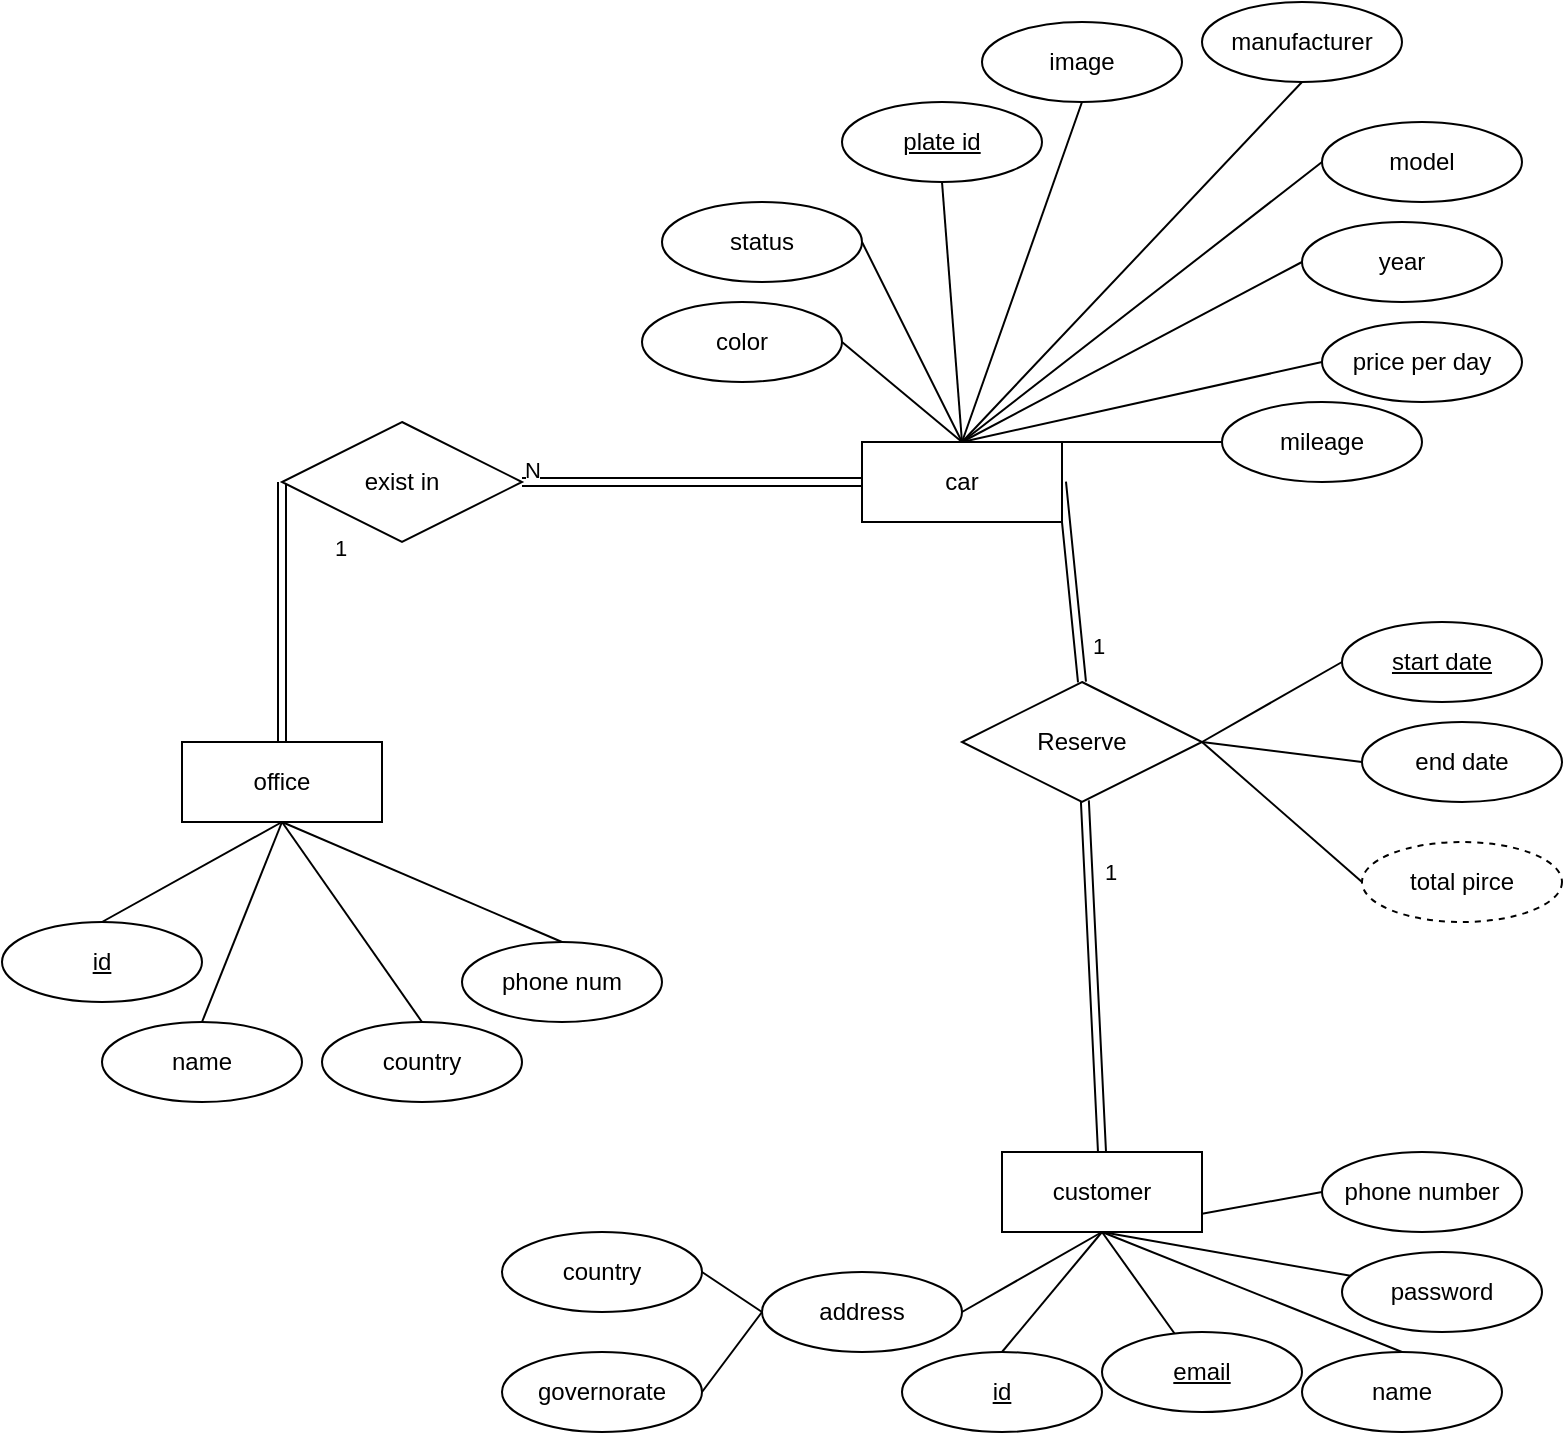 <mxfile>
    <diagram name="Page-1" id="FfChdXU08udidf43iM9x">
        <mxGraphModel dx="543" dy="419" grid="1" gridSize="10" guides="1" tooltips="1" connect="1" arrows="1" fold="1" page="1" pageScale="1" pageWidth="827" pageHeight="1169" math="0" shadow="0">
            <root>
                <mxCell id="0"/>
                <mxCell id="1" parent="0"/>
                <mxCell id="0lUVdutDb5STWCz8hCA1-1" style="rounded=0;orthogonalLoop=1;jettySize=auto;html=1;exitX=0.5;exitY=0;exitDx=0;exitDy=0;shape=link;" parent="1" source="0lUVdutDb5STWCz8hCA1-9" target="0lUVdutDb5STWCz8hCA1-39" edge="1">
                    <mxGeometry relative="1" as="geometry"/>
                </mxCell>
                <mxCell id="0lUVdutDb5STWCz8hCA1-2" value="1" style="edgeLabel;html=1;align=center;verticalAlign=middle;resizable=0;points=[];" parent="0lUVdutDb5STWCz8hCA1-1" connectable="0" vertex="1">
                    <mxGeometry x="0.563" y="3" relative="1" as="geometry">
                        <mxPoint x="13" y="-3" as="offset"/>
                    </mxGeometry>
                </mxCell>
                <mxCell id="0lUVdutDb5STWCz8hCA1-3" style="rounded=0;orthogonalLoop=1;jettySize=auto;html=1;exitX=0.5;exitY=1;exitDx=0;exitDy=0;entryX=0.5;entryY=0;entryDx=0;entryDy=0;endArrow=none;endFill=0;" parent="1" source="0lUVdutDb5STWCz8hCA1-9" target="0lUVdutDb5STWCz8hCA1-30" edge="1">
                    <mxGeometry relative="1" as="geometry"/>
                </mxCell>
                <mxCell id="0lUVdutDb5STWCz8hCA1-4" style="rounded=0;orthogonalLoop=1;jettySize=auto;html=1;exitX=0.5;exitY=1;exitDx=0;exitDy=0;endArrow=none;endFill=0;" parent="1" source="0lUVdutDb5STWCz8hCA1-9" target="0lUVdutDb5STWCz8hCA1-28" edge="1">
                    <mxGeometry relative="1" as="geometry"/>
                </mxCell>
                <mxCell id="0lUVdutDb5STWCz8hCA1-5" style="rounded=0;orthogonalLoop=1;jettySize=auto;html=1;exitX=0.5;exitY=1;exitDx=0;exitDy=0;entryX=0;entryY=0.5;entryDx=0;entryDy=0;endArrow=none;endFill=0;" parent="1" source="0lUVdutDb5STWCz8hCA1-9" target="0lUVdutDb5STWCz8hCA1-32" edge="1">
                    <mxGeometry relative="1" as="geometry"/>
                </mxCell>
                <mxCell id="0lUVdutDb5STWCz8hCA1-6" style="rounded=0;orthogonalLoop=1;jettySize=auto;html=1;exitX=0.5;exitY=1;exitDx=0;exitDy=0;entryX=1;entryY=0.5;entryDx=0;entryDy=0;endArrow=none;endFill=0;" parent="1" source="0lUVdutDb5STWCz8hCA1-9" target="0lUVdutDb5STWCz8hCA1-35" edge="1">
                    <mxGeometry relative="1" as="geometry"/>
                </mxCell>
                <mxCell id="0lUVdutDb5STWCz8hCA1-7" style="rounded=0;orthogonalLoop=1;jettySize=auto;html=1;exitX=0.5;exitY=1;exitDx=0;exitDy=0;endArrow=none;endFill=0;" parent="1" source="0lUVdutDb5STWCz8hCA1-9" target="0lUVdutDb5STWCz8hCA1-29" edge="1">
                    <mxGeometry relative="1" as="geometry"/>
                </mxCell>
                <mxCell id="0lUVdutDb5STWCz8hCA1-8" style="rounded=0;orthogonalLoop=1;jettySize=auto;html=1;exitX=0.5;exitY=1;exitDx=0;exitDy=0;entryX=0.5;entryY=0;entryDx=0;entryDy=0;endArrow=none;endFill=0;" parent="1" source="0lUVdutDb5STWCz8hCA1-9" target="0lUVdutDb5STWCz8hCA1-31" edge="1">
                    <mxGeometry relative="1" as="geometry"/>
                </mxCell>
                <mxCell id="0lUVdutDb5STWCz8hCA1-9" value="customer" style="whiteSpace=wrap;html=1;align=center;" parent="1" vertex="1">
                    <mxGeometry x="520" y="585" width="100" height="40" as="geometry"/>
                </mxCell>
                <mxCell id="0lUVdutDb5STWCz8hCA1-10" style="rounded=0;orthogonalLoop=1;jettySize=auto;html=1;exitX=0.5;exitY=0;exitDx=0;exitDy=0;entryX=0;entryY=0.5;entryDx=0;entryDy=0;endArrow=none;endFill=0;" parent="1" source="0lUVdutDb5STWCz8hCA1-20" target="0lUVdutDb5STWCz8hCA1-24" edge="1">
                    <mxGeometry relative="1" as="geometry"/>
                </mxCell>
                <mxCell id="0lUVdutDb5STWCz8hCA1-11" style="rounded=0;orthogonalLoop=1;jettySize=auto;html=1;exitX=0.5;exitY=0;exitDx=0;exitDy=0;entryX=0;entryY=0.5;entryDx=0;entryDy=0;endArrow=none;endFill=0;" parent="1" source="0lUVdutDb5STWCz8hCA1-20" target="0lUVdutDb5STWCz8hCA1-25" edge="1">
                    <mxGeometry relative="1" as="geometry"/>
                </mxCell>
                <mxCell id="0lUVdutDb5STWCz8hCA1-12" style="rounded=0;orthogonalLoop=1;jettySize=auto;html=1;exitX=0.5;exitY=0;exitDx=0;exitDy=0;entryX=0.5;entryY=1;entryDx=0;entryDy=0;endArrow=none;endFill=0;" parent="1" source="0lUVdutDb5STWCz8hCA1-20" target="0lUVdutDb5STWCz8hCA1-23" edge="1">
                    <mxGeometry relative="1" as="geometry"/>
                </mxCell>
                <mxCell id="0lUVdutDb5STWCz8hCA1-13" style="rounded=0;orthogonalLoop=1;jettySize=auto;html=1;exitX=0.5;exitY=0;exitDx=0;exitDy=0;entryX=1;entryY=0.5;entryDx=0;entryDy=0;endArrow=none;endFill=0;" parent="1" source="0lUVdutDb5STWCz8hCA1-20" target="0lUVdutDb5STWCz8hCA1-22" edge="1">
                    <mxGeometry relative="1" as="geometry"/>
                </mxCell>
                <mxCell id="0lUVdutDb5STWCz8hCA1-14" style="rounded=0;orthogonalLoop=1;jettySize=auto;html=1;exitX=0.5;exitY=0;exitDx=0;exitDy=0;entryX=0;entryY=0.5;entryDx=0;entryDy=0;endArrow=none;endFill=0;" parent="1" source="0lUVdutDb5STWCz8hCA1-20" target="0lUVdutDb5STWCz8hCA1-26" edge="1">
                    <mxGeometry relative="1" as="geometry"/>
                </mxCell>
                <mxCell id="0lUVdutDb5STWCz8hCA1-15" style="rounded=0;orthogonalLoop=1;jettySize=auto;html=1;exitX=0.5;exitY=0;exitDx=0;exitDy=0;entryX=0;entryY=0.5;entryDx=0;entryDy=0;endArrow=none;endFill=0;" parent="1" source="0lUVdutDb5STWCz8hCA1-20" target="0lUVdutDb5STWCz8hCA1-27" edge="1">
                    <mxGeometry relative="1" as="geometry"/>
                </mxCell>
                <mxCell id="0lUVdutDb5STWCz8hCA1-16" style="rounded=0;orthogonalLoop=1;jettySize=auto;html=1;exitX=0.5;exitY=0;exitDx=0;exitDy=0;entryX=1;entryY=0.5;entryDx=0;entryDy=0;endArrow=none;endFill=0;" parent="1" source="0lUVdutDb5STWCz8hCA1-20" target="0lUVdutDb5STWCz8hCA1-21" edge="1">
                    <mxGeometry relative="1" as="geometry"/>
                </mxCell>
                <mxCell id="0lUVdutDb5STWCz8hCA1-17" style="rounded=0;orthogonalLoop=1;jettySize=auto;html=1;exitX=1;exitY=0.5;exitDx=0;exitDy=0;entryX=0.5;entryY=0;entryDx=0;entryDy=0;shape=link;" parent="1" source="0lUVdutDb5STWCz8hCA1-20" target="0lUVdutDb5STWCz8hCA1-39" edge="1">
                    <mxGeometry relative="1" as="geometry"/>
                </mxCell>
                <mxCell id="0lUVdutDb5STWCz8hCA1-18" value="1" style="edgeLabel;html=1;align=center;verticalAlign=middle;resizable=0;points=[];" parent="0lUVdutDb5STWCz8hCA1-17" connectable="0" vertex="1">
                    <mxGeometry x="0.604" relative="1" as="geometry">
                        <mxPoint x="10" y="2" as="offset"/>
                    </mxGeometry>
                </mxCell>
                <mxCell id="0lUVdutDb5STWCz8hCA1-19" style="rounded=0;orthogonalLoop=1;jettySize=auto;html=1;exitX=0.5;exitY=0;exitDx=0;exitDy=0;entryX=0.5;entryY=1;entryDx=0;entryDy=0;endArrow=none;endFill=0;" parent="1" source="0lUVdutDb5STWCz8hCA1-20" target="0lUVdutDb5STWCz8hCA1-59" edge="1">
                    <mxGeometry relative="1" as="geometry"/>
                </mxCell>
                <mxCell id="3" style="html=1;exitX=0.5;exitY=0;exitDx=0;exitDy=0;entryX=0.5;entryY=1;entryDx=0;entryDy=0;endArrow=none;endFill=0;" edge="1" parent="1" source="0lUVdutDb5STWCz8hCA1-20" target="2">
                    <mxGeometry relative="1" as="geometry"/>
                </mxCell>
                <mxCell id="0lUVdutDb5STWCz8hCA1-20" value="car" style="whiteSpace=wrap;html=1;align=center;" parent="1" vertex="1">
                    <mxGeometry x="450" y="230" width="100" height="40" as="geometry"/>
                </mxCell>
                <mxCell id="0lUVdutDb5STWCz8hCA1-21" value="color" style="ellipse;whiteSpace=wrap;html=1;align=center;" parent="1" vertex="1">
                    <mxGeometry x="340" y="160" width="100" height="40" as="geometry"/>
                </mxCell>
                <mxCell id="0lUVdutDb5STWCz8hCA1-22" value="status" style="ellipse;whiteSpace=wrap;html=1;align=center;" parent="1" vertex="1">
                    <mxGeometry x="350" y="110" width="100" height="40" as="geometry"/>
                </mxCell>
                <mxCell id="0lUVdutDb5STWCz8hCA1-23" value="&lt;u&gt;plate id&lt;/u&gt;" style="ellipse;whiteSpace=wrap;html=1;align=center;" parent="1" vertex="1">
                    <mxGeometry x="440" y="60" width="100" height="40" as="geometry"/>
                </mxCell>
                <mxCell id="0lUVdutDb5STWCz8hCA1-24" value="year" style="ellipse;whiteSpace=wrap;html=1;align=center;" parent="1" vertex="1">
                    <mxGeometry x="670" y="120" width="100" height="40" as="geometry"/>
                </mxCell>
                <mxCell id="0lUVdutDb5STWCz8hCA1-25" value="model" style="ellipse;whiteSpace=wrap;html=1;align=center;" parent="1" vertex="1">
                    <mxGeometry x="680" y="70" width="100" height="40" as="geometry"/>
                </mxCell>
                <mxCell id="0lUVdutDb5STWCz8hCA1-26" value="mileage" style="ellipse;whiteSpace=wrap;html=1;align=center;" parent="1" vertex="1">
                    <mxGeometry x="630" y="210" width="100" height="40" as="geometry"/>
                </mxCell>
                <mxCell id="0lUVdutDb5STWCz8hCA1-27" value="price per day" style="ellipse;whiteSpace=wrap;html=1;align=center;" parent="1" vertex="1">
                    <mxGeometry x="680" y="170" width="100" height="40" as="geometry"/>
                </mxCell>
                <mxCell id="0lUVdutDb5STWCz8hCA1-28" value="password" style="ellipse;whiteSpace=wrap;html=1;align=center;" parent="1" vertex="1">
                    <mxGeometry x="690" y="635" width="100" height="40" as="geometry"/>
                </mxCell>
                <mxCell id="0lUVdutDb5STWCz8hCA1-29" value="&lt;u&gt;email&lt;/u&gt;" style="ellipse;whiteSpace=wrap;html=1;align=center;" parent="1" vertex="1">
                    <mxGeometry x="570" y="675" width="100" height="40" as="geometry"/>
                </mxCell>
                <mxCell id="0lUVdutDb5STWCz8hCA1-30" value="name" style="ellipse;whiteSpace=wrap;html=1;align=center;" parent="1" vertex="1">
                    <mxGeometry x="670" y="685" width="100" height="40" as="geometry"/>
                </mxCell>
                <mxCell id="0lUVdutDb5STWCz8hCA1-31" value="&lt;u&gt;id&lt;/u&gt;" style="ellipse;whiteSpace=wrap;html=1;align=center;" parent="1" vertex="1">
                    <mxGeometry x="470" y="685" width="100" height="40" as="geometry"/>
                </mxCell>
                <mxCell id="0lUVdutDb5STWCz8hCA1-32" value="phone number" style="ellipse;whiteSpace=wrap;html=1;align=center;" parent="1" vertex="1">
                    <mxGeometry x="680" y="585" width="100" height="40" as="geometry"/>
                </mxCell>
                <mxCell id="0lUVdutDb5STWCz8hCA1-33" style="rounded=0;orthogonalLoop=1;jettySize=auto;html=1;exitX=0;exitY=0.5;exitDx=0;exitDy=0;entryX=1;entryY=0.5;entryDx=0;entryDy=0;endArrow=none;endFill=0;" parent="1" source="0lUVdutDb5STWCz8hCA1-35" target="0lUVdutDb5STWCz8hCA1-51" edge="1">
                    <mxGeometry relative="1" as="geometry"/>
                </mxCell>
                <mxCell id="0lUVdutDb5STWCz8hCA1-34" style="rounded=0;orthogonalLoop=1;jettySize=auto;html=1;exitX=0;exitY=0.5;exitDx=0;exitDy=0;entryX=1;entryY=0.5;entryDx=0;entryDy=0;endArrow=none;endFill=0;" parent="1" source="0lUVdutDb5STWCz8hCA1-35" target="0lUVdutDb5STWCz8hCA1-50" edge="1">
                    <mxGeometry relative="1" as="geometry"/>
                </mxCell>
                <mxCell id="0lUVdutDb5STWCz8hCA1-35" value="address" style="ellipse;whiteSpace=wrap;html=1;align=center;" parent="1" vertex="1">
                    <mxGeometry x="400" y="645" width="100" height="40" as="geometry"/>
                </mxCell>
                <mxCell id="0lUVdutDb5STWCz8hCA1-36" style="rounded=0;orthogonalLoop=1;jettySize=auto;html=1;exitX=1;exitY=0.5;exitDx=0;exitDy=0;entryX=0;entryY=0.5;entryDx=0;entryDy=0;endArrow=none;endFill=0;" parent="1" source="0lUVdutDb5STWCz8hCA1-39" target="0lUVdutDb5STWCz8hCA1-40" edge="1">
                    <mxGeometry relative="1" as="geometry"/>
                </mxCell>
                <mxCell id="0lUVdutDb5STWCz8hCA1-37" style="rounded=0;orthogonalLoop=1;jettySize=auto;html=1;exitX=1;exitY=0.5;exitDx=0;exitDy=0;entryX=0;entryY=0.5;entryDx=0;entryDy=0;endArrow=none;endFill=0;" parent="1" source="0lUVdutDb5STWCz8hCA1-39" target="0lUVdutDb5STWCz8hCA1-41" edge="1">
                    <mxGeometry relative="1" as="geometry"/>
                </mxCell>
                <mxCell id="0lUVdutDb5STWCz8hCA1-38" style="rounded=0;orthogonalLoop=1;jettySize=auto;html=1;exitX=1;exitY=0.5;exitDx=0;exitDy=0;entryX=0;entryY=0.5;entryDx=0;entryDy=0;endArrow=none;endFill=0;" parent="1" source="0lUVdutDb5STWCz8hCA1-39" target="0lUVdutDb5STWCz8hCA1-49" edge="1">
                    <mxGeometry relative="1" as="geometry"/>
                </mxCell>
                <mxCell id="0lUVdutDb5STWCz8hCA1-39" value="Reserve" style="shape=rhombus;perimeter=rhombusPerimeter;whiteSpace=wrap;html=1;align=center;" parent="1" vertex="1">
                    <mxGeometry x="500" y="350" width="120" height="60" as="geometry"/>
                </mxCell>
                <mxCell id="0lUVdutDb5STWCz8hCA1-40" value="&lt;u&gt;start date&lt;/u&gt;" style="ellipse;whiteSpace=wrap;html=1;align=center;" parent="1" vertex="1">
                    <mxGeometry x="690" y="320" width="100" height="40" as="geometry"/>
                </mxCell>
                <mxCell id="0lUVdutDb5STWCz8hCA1-41" value="end date" style="ellipse;whiteSpace=wrap;html=1;align=center;" parent="1" vertex="1">
                    <mxGeometry x="700" y="370" width="100" height="40" as="geometry"/>
                </mxCell>
                <mxCell id="0lUVdutDb5STWCz8hCA1-42" style="rounded=0;orthogonalLoop=1;jettySize=auto;html=1;exitX=0.5;exitY=0;exitDx=0;exitDy=0;entryX=0;entryY=0.5;entryDx=0;entryDy=0;shape=link;" parent="1" source="0lUVdutDb5STWCz8hCA1-48" target="0lUVdutDb5STWCz8hCA1-58" edge="1">
                    <mxGeometry relative="1" as="geometry">
                        <mxPoint x="310" y="320" as="targetPoint"/>
                    </mxGeometry>
                </mxCell>
                <mxCell id="0lUVdutDb5STWCz8hCA1-43" value="1" style="edgeLabel;html=1;align=center;verticalAlign=middle;resizable=0;points=[];" parent="0lUVdutDb5STWCz8hCA1-42" connectable="0" vertex="1">
                    <mxGeometry x="0.359" y="1" relative="1" as="geometry">
                        <mxPoint x="30" y="-9" as="offset"/>
                    </mxGeometry>
                </mxCell>
                <mxCell id="0lUVdutDb5STWCz8hCA1-44" style="rounded=0;orthogonalLoop=1;jettySize=auto;html=1;exitX=0.5;exitY=1;exitDx=0;exitDy=0;entryX=0.5;entryY=0;entryDx=0;entryDy=0;endArrow=none;endFill=0;" parent="1" source="0lUVdutDb5STWCz8hCA1-48" target="0lUVdutDb5STWCz8hCA1-55" edge="1">
                    <mxGeometry relative="1" as="geometry"/>
                </mxCell>
                <mxCell id="0lUVdutDb5STWCz8hCA1-45" style="rounded=0;orthogonalLoop=1;jettySize=auto;html=1;exitX=0.5;exitY=1;exitDx=0;exitDy=0;entryX=0.5;entryY=0;entryDx=0;entryDy=0;endArrow=none;endFill=0;" parent="1" source="0lUVdutDb5STWCz8hCA1-48" target="0lUVdutDb5STWCz8hCA1-54" edge="1">
                    <mxGeometry relative="1" as="geometry"/>
                </mxCell>
                <mxCell id="0lUVdutDb5STWCz8hCA1-46" style="rounded=0;orthogonalLoop=1;jettySize=auto;html=1;exitX=0.5;exitY=1;exitDx=0;exitDy=0;entryX=0.5;entryY=0;entryDx=0;entryDy=0;endArrow=none;endFill=0;" parent="1" source="0lUVdutDb5STWCz8hCA1-48" target="0lUVdutDb5STWCz8hCA1-53" edge="1">
                    <mxGeometry relative="1" as="geometry"/>
                </mxCell>
                <mxCell id="0lUVdutDb5STWCz8hCA1-47" style="rounded=0;orthogonalLoop=1;jettySize=auto;html=1;exitX=0.5;exitY=1;exitDx=0;exitDy=0;entryX=0.5;entryY=0;entryDx=0;entryDy=0;endArrow=none;endFill=0;" parent="1" source="0lUVdutDb5STWCz8hCA1-48" target="0lUVdutDb5STWCz8hCA1-52" edge="1">
                    <mxGeometry relative="1" as="geometry"/>
                </mxCell>
                <mxCell id="0lUVdutDb5STWCz8hCA1-48" value="office" style="whiteSpace=wrap;html=1;align=center;" parent="1" vertex="1">
                    <mxGeometry x="110" y="380" width="100" height="40" as="geometry"/>
                </mxCell>
                <mxCell id="0lUVdutDb5STWCz8hCA1-49" value="total pirce" style="ellipse;whiteSpace=wrap;html=1;align=center;dashed=1;" parent="1" vertex="1">
                    <mxGeometry x="700" y="430" width="100" height="40" as="geometry"/>
                </mxCell>
                <mxCell id="0lUVdutDb5STWCz8hCA1-50" value="governorate" style="ellipse;whiteSpace=wrap;html=1;align=center;" parent="1" vertex="1">
                    <mxGeometry x="270" y="685" width="100" height="40" as="geometry"/>
                </mxCell>
                <mxCell id="0lUVdutDb5STWCz8hCA1-51" value="country" style="ellipse;whiteSpace=wrap;html=1;align=center;" parent="1" vertex="1">
                    <mxGeometry x="270" y="625" width="100" height="40" as="geometry"/>
                </mxCell>
                <mxCell id="0lUVdutDb5STWCz8hCA1-52" value="phone num" style="ellipse;whiteSpace=wrap;html=1;align=center;" parent="1" vertex="1">
                    <mxGeometry x="250" y="480" width="100" height="40" as="geometry"/>
                </mxCell>
                <mxCell id="0lUVdutDb5STWCz8hCA1-53" value="country" style="ellipse;whiteSpace=wrap;html=1;align=center;" parent="1" vertex="1">
                    <mxGeometry x="180" y="520" width="100" height="40" as="geometry"/>
                </mxCell>
                <mxCell id="0lUVdutDb5STWCz8hCA1-54" value="name" style="ellipse;whiteSpace=wrap;html=1;align=center;" parent="1" vertex="1">
                    <mxGeometry x="70" y="520" width="100" height="40" as="geometry"/>
                </mxCell>
                <mxCell id="0lUVdutDb5STWCz8hCA1-55" value="&lt;u&gt;id&lt;/u&gt;" style="ellipse;whiteSpace=wrap;html=1;align=center;" parent="1" vertex="1">
                    <mxGeometry x="20" y="470" width="100" height="40" as="geometry"/>
                </mxCell>
                <mxCell id="0lUVdutDb5STWCz8hCA1-56" style="rounded=0;orthogonalLoop=1;jettySize=auto;html=1;exitX=1;exitY=0.5;exitDx=0;exitDy=0;entryX=0;entryY=0.5;entryDx=0;entryDy=0;shape=link;" parent="1" source="0lUVdutDb5STWCz8hCA1-58" target="0lUVdutDb5STWCz8hCA1-20" edge="1">
                    <mxGeometry relative="1" as="geometry"/>
                </mxCell>
                <mxCell id="0lUVdutDb5STWCz8hCA1-57" value="N" style="edgeLabel;html=1;align=center;verticalAlign=middle;resizable=0;points=[];" parent="0lUVdutDb5STWCz8hCA1-56" connectable="0" vertex="1">
                    <mxGeometry x="-0.704" relative="1" as="geometry">
                        <mxPoint x="-20" y="-6" as="offset"/>
                    </mxGeometry>
                </mxCell>
                <mxCell id="0lUVdutDb5STWCz8hCA1-58" value="exist in" style="shape=rhombus;perimeter=rhombusPerimeter;whiteSpace=wrap;html=1;align=center;" parent="1" vertex="1">
                    <mxGeometry x="160" y="220" width="120" height="60" as="geometry"/>
                </mxCell>
                <mxCell id="0lUVdutDb5STWCz8hCA1-59" value="image" style="ellipse;whiteSpace=wrap;html=1;align=center;" parent="1" vertex="1">
                    <mxGeometry x="510" y="20" width="100" height="40" as="geometry"/>
                </mxCell>
                <mxCell id="2" value="manufacturer" style="ellipse;whiteSpace=wrap;html=1;align=center;" vertex="1" parent="1">
                    <mxGeometry x="620" y="10" width="100" height="40" as="geometry"/>
                </mxCell>
            </root>
        </mxGraphModel>
    </diagram>
</mxfile>